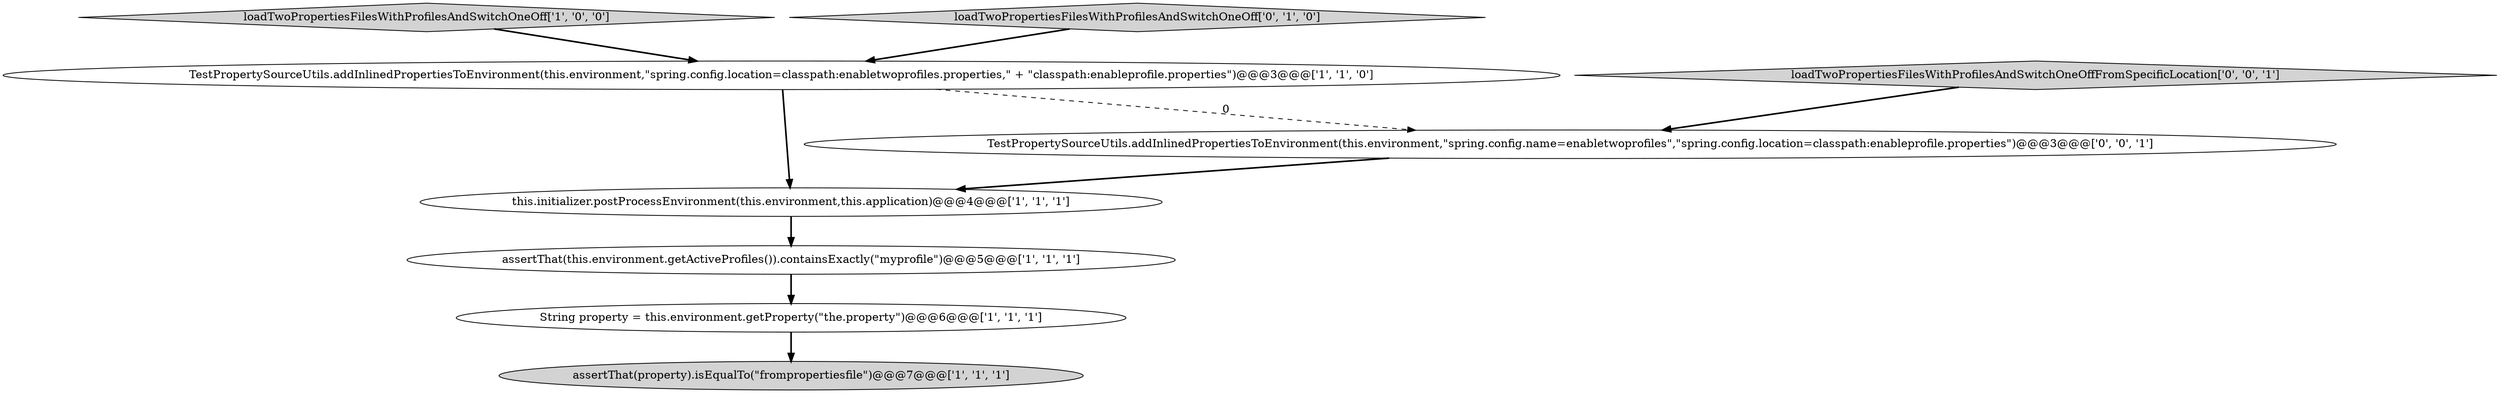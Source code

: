 digraph {
4 [style = filled, label = "loadTwoPropertiesFilesWithProfilesAndSwitchOneOff['1', '0', '0']", fillcolor = lightgray, shape = diamond image = "AAA0AAABBB1BBB"];
1 [style = filled, label = "assertThat(this.environment.getActiveProfiles()).containsExactly(\"myprofile\")@@@5@@@['1', '1', '1']", fillcolor = white, shape = ellipse image = "AAA0AAABBB1BBB"];
2 [style = filled, label = "this.initializer.postProcessEnvironment(this.environment,this.application)@@@4@@@['1', '1', '1']", fillcolor = white, shape = ellipse image = "AAA0AAABBB1BBB"];
7 [style = filled, label = "TestPropertySourceUtils.addInlinedPropertiesToEnvironment(this.environment,\"spring.config.name=enabletwoprofiles\",\"spring.config.location=classpath:enableprofile.properties\")@@@3@@@['0', '0', '1']", fillcolor = white, shape = ellipse image = "AAA0AAABBB3BBB"];
6 [style = filled, label = "loadTwoPropertiesFilesWithProfilesAndSwitchOneOff['0', '1', '0']", fillcolor = lightgray, shape = diamond image = "AAA0AAABBB2BBB"];
3 [style = filled, label = "String property = this.environment.getProperty(\"the.property\")@@@6@@@['1', '1', '1']", fillcolor = white, shape = ellipse image = "AAA0AAABBB1BBB"];
0 [style = filled, label = "TestPropertySourceUtils.addInlinedPropertiesToEnvironment(this.environment,\"spring.config.location=classpath:enabletwoprofiles.properties,\" + \"classpath:enableprofile.properties\")@@@3@@@['1', '1', '0']", fillcolor = white, shape = ellipse image = "AAA0AAABBB1BBB"];
5 [style = filled, label = "assertThat(property).isEqualTo(\"frompropertiesfile\")@@@7@@@['1', '1', '1']", fillcolor = lightgray, shape = ellipse image = "AAA0AAABBB1BBB"];
8 [style = filled, label = "loadTwoPropertiesFilesWithProfilesAndSwitchOneOffFromSpecificLocation['0', '0', '1']", fillcolor = lightgray, shape = diamond image = "AAA0AAABBB3BBB"];
1->3 [style = bold, label=""];
3->5 [style = bold, label=""];
6->0 [style = bold, label=""];
0->7 [style = dashed, label="0"];
7->2 [style = bold, label=""];
2->1 [style = bold, label=""];
8->7 [style = bold, label=""];
4->0 [style = bold, label=""];
0->2 [style = bold, label=""];
}
